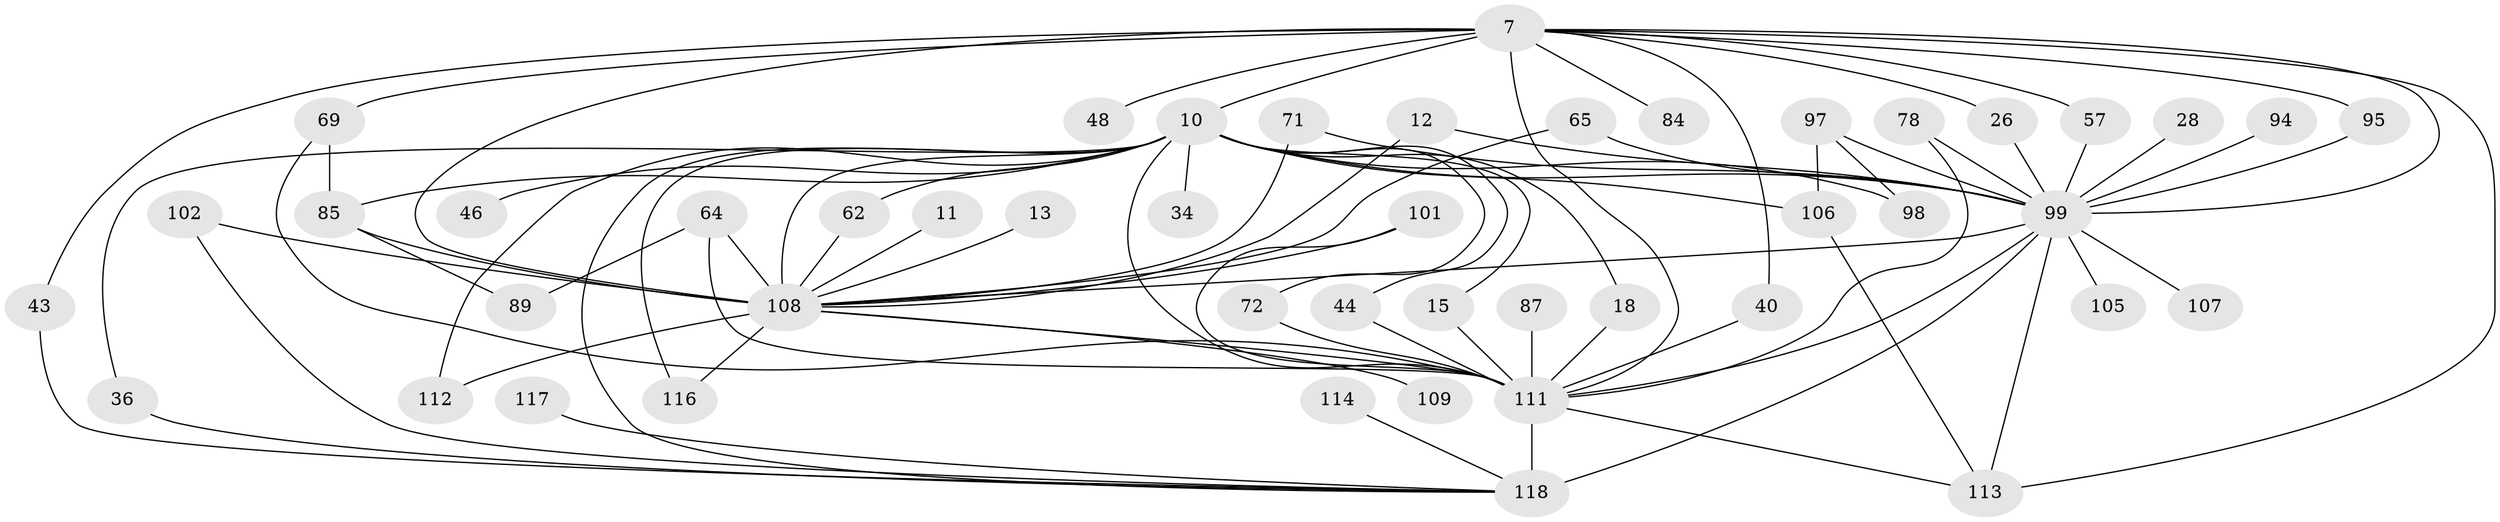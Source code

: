 // original degree distribution, {20: 0.00847457627118644, 19: 0.00847457627118644, 22: 0.00847457627118644, 24: 0.00847457627118644, 25: 0.00847457627118644, 17: 0.00847457627118644, 15: 0.00847457627118644, 29: 0.00847457627118644, 28: 0.00847457627118644, 26: 0.00847457627118644, 2: 0.5084745762711864, 4: 0.15254237288135594, 3: 0.2033898305084746, 5: 0.025423728813559324, 6: 0.025423728813559324}
// Generated by graph-tools (version 1.1) at 2025/49/03/04/25 21:49:10]
// undirected, 47 vertices, 83 edges
graph export_dot {
graph [start="1"]
  node [color=gray90,style=filled];
  7 [super="+6"];
  10 [super="+4"];
  11;
  12;
  13;
  15;
  18;
  26;
  28;
  34;
  36;
  40;
  43;
  44;
  46;
  48;
  57;
  62;
  64 [super="+53"];
  65;
  69 [super="+23"];
  71;
  72;
  78;
  84;
  85 [super="+79+73+21"];
  87;
  89;
  94;
  95 [super="+27"];
  97 [super="+37+66"];
  98;
  99 [super="+39+52+92"];
  101;
  102;
  105;
  106 [super="+49+88"];
  107;
  108 [super="+75+38+100+96"];
  109;
  111 [super="+70+77+8"];
  112;
  113 [super="+82+110"];
  114;
  116 [super="+115"];
  117;
  118 [super="+35+29+104+31+91+103"];
  7 -- 10 [weight=6];
  7 -- 43;
  7 -- 57;
  7 -- 84 [weight=2];
  7 -- 69;
  7 -- 26;
  7 -- 99 [weight=9];
  7 -- 40;
  7 -- 48 [weight=2];
  7 -- 111 [weight=7];
  7 -- 113;
  7 -- 108 [weight=11];
  7 -- 95 [weight=2];
  10 -- 15;
  10 -- 34 [weight=2];
  10 -- 36;
  10 -- 44;
  10 -- 46 [weight=2];
  10 -- 116 [weight=2];
  10 -- 72;
  10 -- 18;
  10 -- 98;
  10 -- 112;
  10 -- 62;
  10 -- 85 [weight=3];
  10 -- 111 [weight=5];
  10 -- 118;
  10 -- 108 [weight=7];
  10 -- 106 [weight=6];
  10 -- 99 [weight=6];
  11 -- 108;
  12 -- 108;
  12 -- 99;
  13 -- 108;
  15 -- 111;
  18 -- 111;
  26 -- 99;
  28 -- 99;
  36 -- 118;
  40 -- 111;
  43 -- 118;
  44 -- 111;
  57 -- 99;
  62 -- 108;
  64 -- 89;
  64 -- 111 [weight=3];
  64 -- 108 [weight=2];
  65 -- 108;
  65 -- 99;
  69 -- 85 [weight=2];
  69 -- 111 [weight=2];
  71 -- 108;
  71 -- 99;
  72 -- 111;
  78 -- 111;
  78 -- 99;
  85 -- 89;
  85 -- 108;
  87 -- 111 [weight=2];
  94 -- 99 [weight=2];
  95 -- 99;
  97 -- 98;
  97 -- 106;
  97 -- 99 [weight=3];
  99 -- 111 [weight=9];
  99 -- 105 [weight=2];
  99 -- 107 [weight=2];
  99 -- 108 [weight=4];
  99 -- 113;
  99 -- 118 [weight=6];
  101 -- 111;
  101 -- 108;
  102 -- 118;
  102 -- 108;
  106 -- 113;
  108 -- 111 [weight=6];
  108 -- 109;
  108 -- 112;
  108 -- 116;
  111 -- 118 [weight=10];
  111 -- 113;
  114 -- 118 [weight=2];
  117 -- 118 [weight=2];
}
